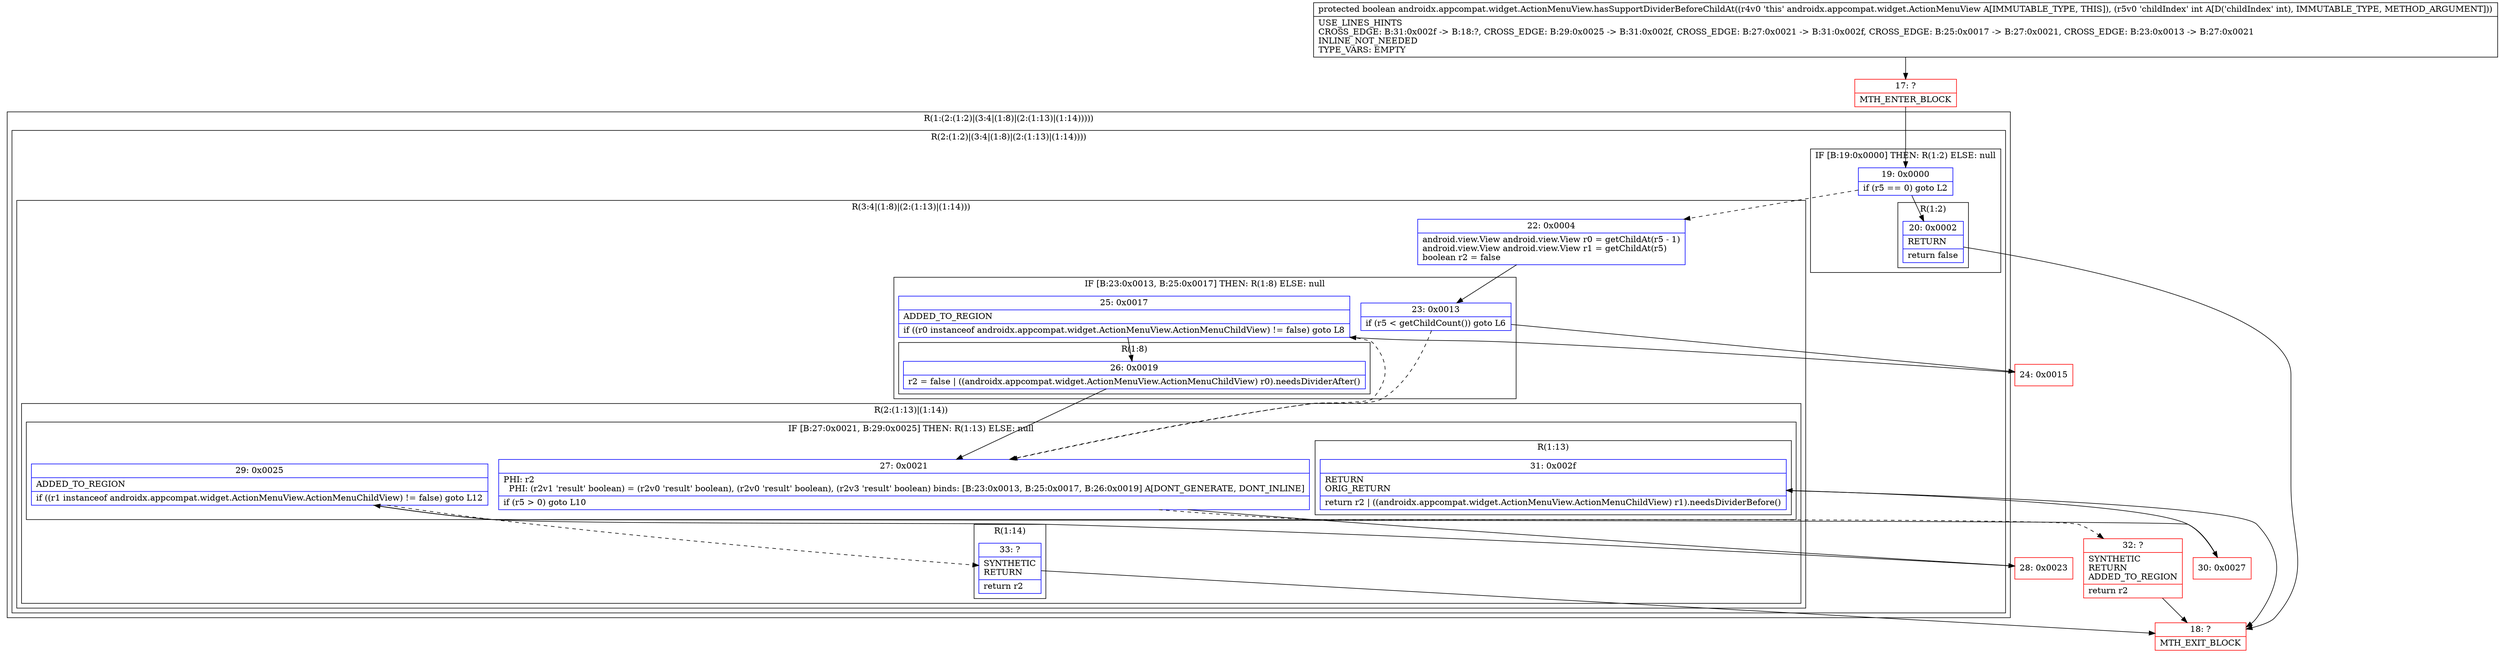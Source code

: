 digraph "CFG forandroidx.appcompat.widget.ActionMenuView.hasSupportDividerBeforeChildAt(I)Z" {
subgraph cluster_Region_565129733 {
label = "R(1:(2:(1:2)|(3:4|(1:8)|(2:(1:13)|(1:14)))))";
node [shape=record,color=blue];
subgraph cluster_Region_203139122 {
label = "R(2:(1:2)|(3:4|(1:8)|(2:(1:13)|(1:14))))";
node [shape=record,color=blue];
subgraph cluster_IfRegion_983691225 {
label = "IF [B:19:0x0000] THEN: R(1:2) ELSE: null";
node [shape=record,color=blue];
Node_19 [shape=record,label="{19\:\ 0x0000|if (r5 == 0) goto L2\l}"];
subgraph cluster_Region_2084366635 {
label = "R(1:2)";
node [shape=record,color=blue];
Node_20 [shape=record,label="{20\:\ 0x0002|RETURN\l|return false\l}"];
}
}
subgraph cluster_Region_1133585458 {
label = "R(3:4|(1:8)|(2:(1:13)|(1:14)))";
node [shape=record,color=blue];
Node_22 [shape=record,label="{22\:\ 0x0004|android.view.View android.view.View r0 = getChildAt(r5 \- 1)\landroid.view.View android.view.View r1 = getChildAt(r5)\lboolean r2 = false\l}"];
subgraph cluster_IfRegion_2065408243 {
label = "IF [B:23:0x0013, B:25:0x0017] THEN: R(1:8) ELSE: null";
node [shape=record,color=blue];
Node_23 [shape=record,label="{23\:\ 0x0013|if (r5 \< getChildCount()) goto L6\l}"];
Node_25 [shape=record,label="{25\:\ 0x0017|ADDED_TO_REGION\l|if ((r0 instanceof androidx.appcompat.widget.ActionMenuView.ActionMenuChildView) != false) goto L8\l}"];
subgraph cluster_Region_1201564907 {
label = "R(1:8)";
node [shape=record,color=blue];
Node_26 [shape=record,label="{26\:\ 0x0019|r2 = false \| ((androidx.appcompat.widget.ActionMenuView.ActionMenuChildView) r0).needsDividerAfter()\l}"];
}
}
subgraph cluster_Region_618382259 {
label = "R(2:(1:13)|(1:14))";
node [shape=record,color=blue];
subgraph cluster_IfRegion_1598167108 {
label = "IF [B:27:0x0021, B:29:0x0025] THEN: R(1:13) ELSE: null";
node [shape=record,color=blue];
Node_27 [shape=record,label="{27\:\ 0x0021|PHI: r2 \l  PHI: (r2v1 'result' boolean) = (r2v0 'result' boolean), (r2v0 'result' boolean), (r2v3 'result' boolean) binds: [B:23:0x0013, B:25:0x0017, B:26:0x0019] A[DONT_GENERATE, DONT_INLINE]\l|if (r5 \> 0) goto L10\l}"];
Node_29 [shape=record,label="{29\:\ 0x0025|ADDED_TO_REGION\l|if ((r1 instanceof androidx.appcompat.widget.ActionMenuView.ActionMenuChildView) != false) goto L12\l}"];
subgraph cluster_Region_355993386 {
label = "R(1:13)";
node [shape=record,color=blue];
Node_31 [shape=record,label="{31\:\ 0x002f|RETURN\lORIG_RETURN\l|return r2 \| ((androidx.appcompat.widget.ActionMenuView.ActionMenuChildView) r1).needsDividerBefore()\l}"];
}
}
subgraph cluster_Region_864166214 {
label = "R(1:14)";
node [shape=record,color=blue];
Node_33 [shape=record,label="{33\:\ ?|SYNTHETIC\lRETURN\l|return r2\l}"];
}
}
}
}
}
Node_17 [shape=record,color=red,label="{17\:\ ?|MTH_ENTER_BLOCK\l}"];
Node_18 [shape=record,color=red,label="{18\:\ ?|MTH_EXIT_BLOCK\l}"];
Node_24 [shape=record,color=red,label="{24\:\ 0x0015}"];
Node_28 [shape=record,color=red,label="{28\:\ 0x0023}"];
Node_30 [shape=record,color=red,label="{30\:\ 0x0027}"];
Node_32 [shape=record,color=red,label="{32\:\ ?|SYNTHETIC\lRETURN\lADDED_TO_REGION\l|return r2\l}"];
MethodNode[shape=record,label="{protected boolean androidx.appcompat.widget.ActionMenuView.hasSupportDividerBeforeChildAt((r4v0 'this' androidx.appcompat.widget.ActionMenuView A[IMMUTABLE_TYPE, THIS]), (r5v0 'childIndex' int A[D('childIndex' int), IMMUTABLE_TYPE, METHOD_ARGUMENT]))  | USE_LINES_HINTS\lCROSS_EDGE: B:31:0x002f \-\> B:18:?, CROSS_EDGE: B:29:0x0025 \-\> B:31:0x002f, CROSS_EDGE: B:27:0x0021 \-\> B:31:0x002f, CROSS_EDGE: B:25:0x0017 \-\> B:27:0x0021, CROSS_EDGE: B:23:0x0013 \-\> B:27:0x0021\lINLINE_NOT_NEEDED\lTYPE_VARS: EMPTY\l}"];
MethodNode -> Node_17;Node_19 -> Node_20;
Node_19 -> Node_22[style=dashed];
Node_20 -> Node_18;
Node_22 -> Node_23;
Node_23 -> Node_24;
Node_23 -> Node_27[style=dashed];
Node_25 -> Node_26;
Node_25 -> Node_27[style=dashed];
Node_26 -> Node_27;
Node_27 -> Node_28;
Node_27 -> Node_32[style=dashed];
Node_29 -> Node_30;
Node_29 -> Node_33[style=dashed];
Node_31 -> Node_18;
Node_33 -> Node_18;
Node_17 -> Node_19;
Node_24 -> Node_25;
Node_28 -> Node_29;
Node_30 -> Node_31;
Node_32 -> Node_18;
}

